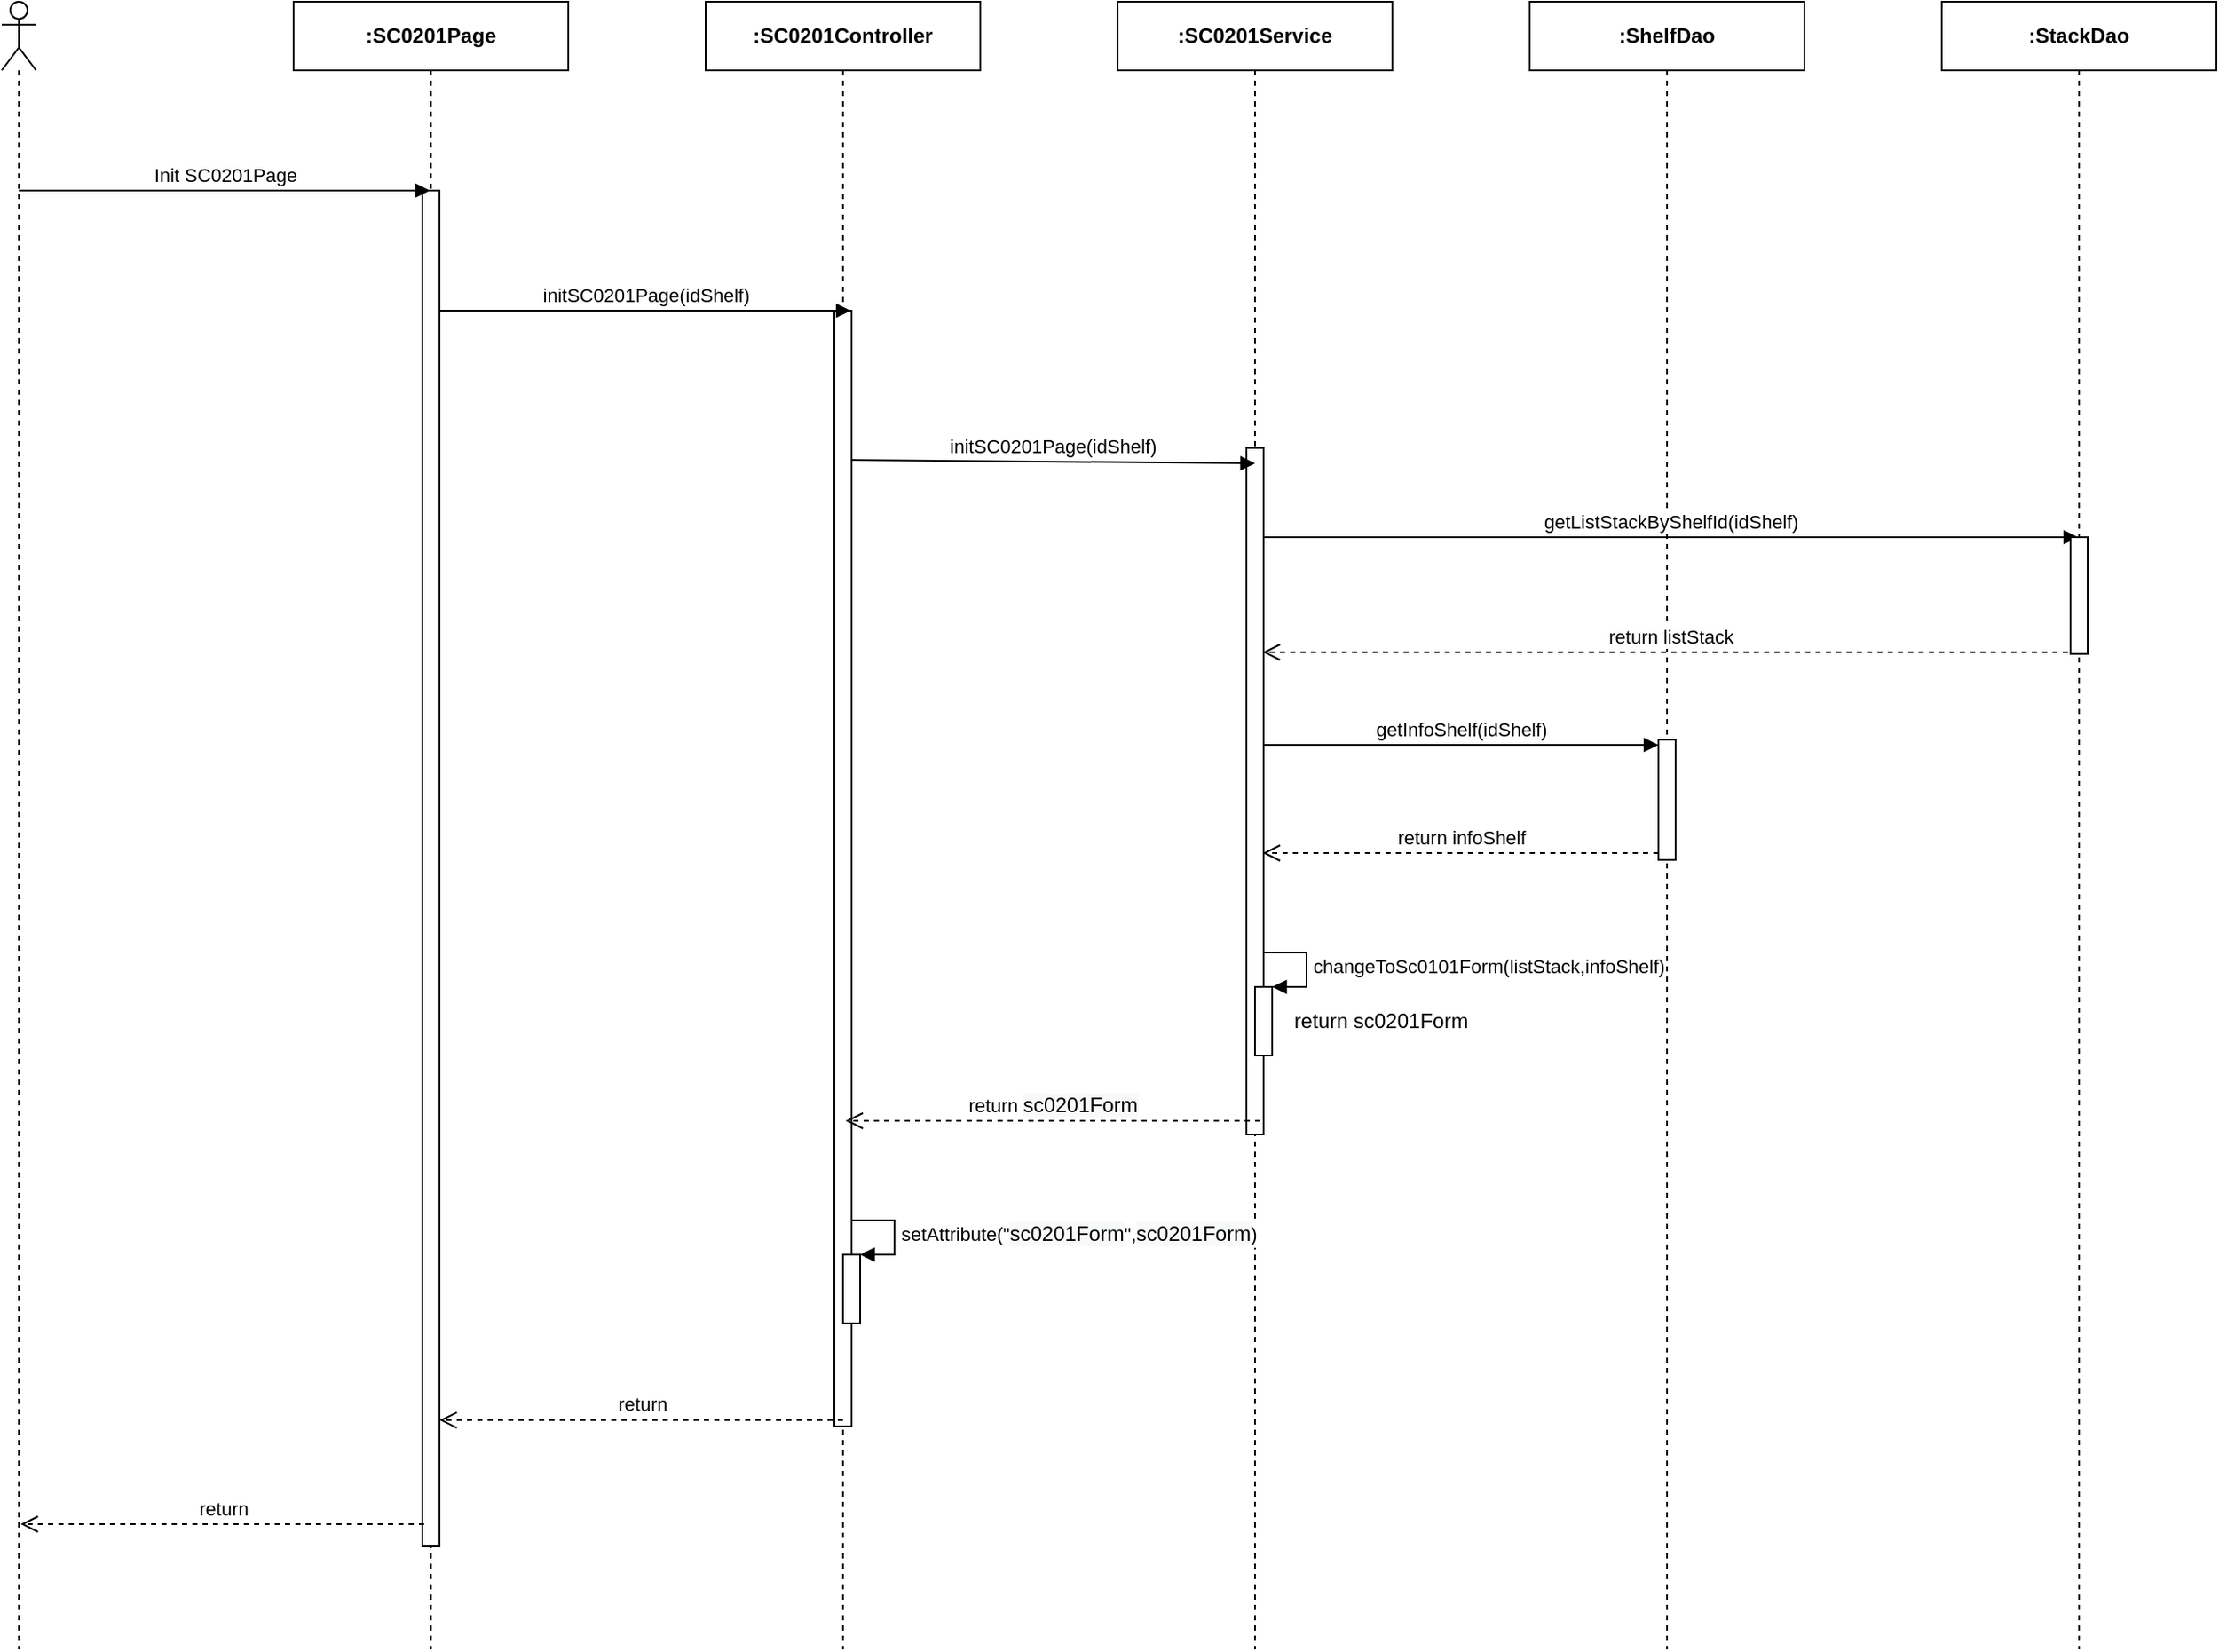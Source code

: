 <mxfile version="14.4.3" type="device" pages="7"><diagram id="S0hJCijo4NchQQl3U3BT" name="Ev01"><mxGraphModel dx="1024" dy="592" grid="1" gridSize="10" guides="1" tooltips="1" connect="1" arrows="1" fold="1" page="1" pageScale="1" pageWidth="850" pageHeight="1100" math="0" shadow="0"><root><mxCell id="0"/><mxCell id="1" parent="0"/><mxCell id="r6lc8G-YZ4HShtl-uTms-1" value="" style="shape=umlLifeline;participant=umlActor;perimeter=lifelinePerimeter;whiteSpace=wrap;html=1;container=1;collapsible=0;recursiveResize=0;verticalAlign=top;spacingTop=36;outlineConnect=0;" parent="1" vertex="1"><mxGeometry x="310" y="80" width="20" height="960" as="geometry"/></mxCell><mxCell id="r6lc8G-YZ4HShtl-uTms-2" value="&lt;b&gt;:SC0201Page&lt;/b&gt;" style="shape=umlLifeline;perimeter=lifelinePerimeter;whiteSpace=wrap;html=1;container=1;collapsible=0;recursiveResize=0;outlineConnect=0;" parent="1" vertex="1"><mxGeometry x="480" y="80" width="160" height="960" as="geometry"/></mxCell><mxCell id="r6lc8G-YZ4HShtl-uTms-3" value="" style="html=1;points=[];perimeter=orthogonalPerimeter;" parent="r6lc8G-YZ4HShtl-uTms-2" vertex="1"><mxGeometry x="75" y="110" width="10" height="790" as="geometry"/></mxCell><mxCell id="r6lc8G-YZ4HShtl-uTms-4" value="&lt;b&gt;:ShelfDao&lt;/b&gt;" style="shape=umlLifeline;perimeter=lifelinePerimeter;whiteSpace=wrap;html=1;container=1;collapsible=0;recursiveResize=0;outlineConnect=0;" parent="1" vertex="1"><mxGeometry x="1200" y="80" width="160" height="960" as="geometry"/></mxCell><mxCell id="r6lc8G-YZ4HShtl-uTms-5" value="" style="html=1;points=[];perimeter=orthogonalPerimeter;" parent="r6lc8G-YZ4HShtl-uTms-4" vertex="1"><mxGeometry x="75" y="430" width="10" height="70" as="geometry"/></mxCell><mxCell id="r6lc8G-YZ4HShtl-uTms-6" value="getInfoShelf(idShelf)" style="html=1;verticalAlign=bottom;endArrow=block;entryX=0;entryY=0;" parent="r6lc8G-YZ4HShtl-uTms-4" edge="1"><mxGeometry relative="1" as="geometry"><mxPoint x="-155.5" y="433" as="sourcePoint"/><mxPoint x="75" y="433" as="targetPoint"/></mxGeometry></mxCell><mxCell id="r6lc8G-YZ4HShtl-uTms-7" value="return infoShelf" style="html=1;verticalAlign=bottom;endArrow=open;dashed=1;endSize=8;exitX=0;exitY=0.95;" parent="r6lc8G-YZ4HShtl-uTms-4" edge="1"><mxGeometry relative="1" as="geometry"><mxPoint x="-155.5" y="496.0" as="targetPoint"/><mxPoint x="75" y="496" as="sourcePoint"/></mxGeometry></mxCell><mxCell id="r6lc8G-YZ4HShtl-uTms-8" value="&lt;b&gt;:&lt;/b&gt;&lt;b&gt;SC0201&lt;/b&gt;&lt;b&gt;Service&lt;/b&gt;" style="shape=umlLifeline;perimeter=lifelinePerimeter;whiteSpace=wrap;html=1;container=1;collapsible=0;recursiveResize=0;outlineConnect=0;" parent="1" vertex="1"><mxGeometry x="960" y="80" width="160" height="960" as="geometry"/></mxCell><mxCell id="r6lc8G-YZ4HShtl-uTms-9" value="" style="html=1;points=[];perimeter=orthogonalPerimeter;" parent="r6lc8G-YZ4HShtl-uTms-8" vertex="1"><mxGeometry x="75" y="260" width="10" height="400" as="geometry"/></mxCell><mxCell id="r6lc8G-YZ4HShtl-uTms-10" value="&lt;b&gt;:SC0201Controller&lt;/b&gt;" style="shape=umlLifeline;perimeter=lifelinePerimeter;whiteSpace=wrap;html=1;container=1;collapsible=0;recursiveResize=0;outlineConnect=0;" parent="1" vertex="1"><mxGeometry x="720" y="80" width="160" height="960" as="geometry"/></mxCell><mxCell id="r6lc8G-YZ4HShtl-uTms-11" value="" style="html=1;points=[];perimeter=orthogonalPerimeter;" parent="r6lc8G-YZ4HShtl-uTms-10" vertex="1"><mxGeometry x="75" y="180" width="10" height="650" as="geometry"/></mxCell><mxCell id="r6lc8G-YZ4HShtl-uTms-12" value="" style="html=1;points=[];perimeter=orthogonalPerimeter;" parent="r6lc8G-YZ4HShtl-uTms-10" vertex="1"><mxGeometry x="80" y="730.0" width="10" height="40" as="geometry"/></mxCell><mxCell id="r6lc8G-YZ4HShtl-uTms-13" value="setAttribute(&quot;&lt;span style=&quot;font-size: 12px ; text-align: center ; background-color: rgb(248 , 249 , 250)&quot;&gt;sc0201Form&lt;/span&gt;&quot;,&lt;span style=&quot;font-size: 12px ; text-align: center ; background-color: rgb(248 , 249 , 250)&quot;&gt;sc0201Form&lt;/span&gt;)" style="edgeStyle=orthogonalEdgeStyle;html=1;align=left;spacingLeft=2;endArrow=block;rounded=0;entryX=1;entryY=0;" parent="r6lc8G-YZ4HShtl-uTms-10" target="r6lc8G-YZ4HShtl-uTms-12" edge="1"><mxGeometry relative="1" as="geometry"><mxPoint x="85" y="710.0" as="sourcePoint"/><Array as="points"><mxPoint x="110" y="710.0"/></Array></mxGeometry></mxCell><mxCell id="r6lc8G-YZ4HShtl-uTms-14" value="Init SC0201Page" style="html=1;verticalAlign=bottom;endArrow=block;" parent="1" target="r6lc8G-YZ4HShtl-uTms-2" edge="1"><mxGeometry width="80" relative="1" as="geometry"><mxPoint x="320" y="190" as="sourcePoint"/><mxPoint x="400" y="190" as="targetPoint"/></mxGeometry></mxCell><mxCell id="r6lc8G-YZ4HShtl-uTms-15" value="initSC0201Page(idShelf)" style="html=1;verticalAlign=bottom;endArrow=block;" parent="1" edge="1"><mxGeometry width="80" relative="1" as="geometry"><mxPoint x="565" y="260.0" as="sourcePoint"/><mxPoint x="804.5" y="260.0" as="targetPoint"/></mxGeometry></mxCell><mxCell id="r6lc8G-YZ4HShtl-uTms-16" value="initSC0201Page(idShelf)" style="html=1;verticalAlign=bottom;endArrow=block;" parent="1" edge="1"><mxGeometry relative="1" as="geometry"><mxPoint x="805" y="347.0" as="sourcePoint"/><mxPoint x="1040" y="349" as="targetPoint"/></mxGeometry></mxCell><mxCell id="r6lc8G-YZ4HShtl-uTms-17" value="return&amp;nbsp;&lt;span style=&quot;font-size: 12px ; background-color: rgb(248 , 249 , 250)&quot;&gt;sc0201Form&lt;/span&gt;" style="html=1;verticalAlign=bottom;endArrow=open;dashed=1;endSize=8;" parent="1" edge="1"><mxGeometry relative="1" as="geometry"><mxPoint x="801.5" y="732.0" as="targetPoint"/><mxPoint x="1043" y="732" as="sourcePoint"/></mxGeometry></mxCell><mxCell id="r6lc8G-YZ4HShtl-uTms-18" value="return" style="html=1;verticalAlign=bottom;endArrow=open;dashed=1;endSize=8;" parent="1" edge="1"><mxGeometry relative="1" as="geometry"><mxPoint x="800" y="906.41" as="sourcePoint"/><mxPoint x="565" y="906.41" as="targetPoint"/></mxGeometry></mxCell><mxCell id="r6lc8G-YZ4HShtl-uTms-19" value="return" style="html=1;verticalAlign=bottom;endArrow=open;dashed=1;endSize=8;" parent="1" edge="1"><mxGeometry relative="1" as="geometry"><mxPoint x="556" y="967" as="sourcePoint"/><mxPoint x="321" y="967" as="targetPoint"/></mxGeometry></mxCell><mxCell id="r6lc8G-YZ4HShtl-uTms-20" value="getListStackByShelfId(idShelf)" style="html=1;verticalAlign=bottom;endArrow=block;" parent="1" target="r6lc8G-YZ4HShtl-uTms-25" edge="1"><mxGeometry relative="1" as="geometry"><mxPoint x="1044.5" y="392" as="sourcePoint"/></mxGeometry></mxCell><mxCell id="r6lc8G-YZ4HShtl-uTms-21" value="return listStack" style="html=1;verticalAlign=bottom;endArrow=open;dashed=1;endSize=8;" parent="1" source="r6lc8G-YZ4HShtl-uTms-25" edge="1"><mxGeometry relative="1" as="geometry"><mxPoint x="1044.5" y="459" as="targetPoint"/><mxPoint x="1275" y="459" as="sourcePoint"/></mxGeometry></mxCell><mxCell id="r6lc8G-YZ4HShtl-uTms-22" value="" style="html=1;points=[];perimeter=orthogonalPerimeter;" parent="1" vertex="1"><mxGeometry x="1040" y="654" width="10" height="40" as="geometry"/></mxCell><mxCell id="r6lc8G-YZ4HShtl-uTms-23" value="changeToSc0101Form(listStack,infoShelf)" style="edgeStyle=orthogonalEdgeStyle;html=1;align=left;spacingLeft=2;endArrow=block;rounded=0;entryX=1;entryY=0;" parent="1" target="r6lc8G-YZ4HShtl-uTms-22" edge="1"><mxGeometry relative="1" as="geometry"><mxPoint x="1045" y="634" as="sourcePoint"/><Array as="points"><mxPoint x="1070" y="634"/></Array></mxGeometry></mxCell><mxCell id="r6lc8G-YZ4HShtl-uTms-24" value="return sc0201Form" style="text;html=1;align=center;verticalAlign=middle;resizable=0;points=[];autosize=1;" parent="1" vertex="1"><mxGeometry x="1053" y="664" width="120" height="20" as="geometry"/></mxCell><mxCell id="r6lc8G-YZ4HShtl-uTms-25" value="&lt;b&gt;:StackDao&lt;/b&gt;" style="shape=umlLifeline;perimeter=lifelinePerimeter;whiteSpace=wrap;html=1;container=1;collapsible=0;recursiveResize=0;outlineConnect=0;" parent="1" vertex="1"><mxGeometry x="1440" y="80" width="160" height="960" as="geometry"/></mxCell><mxCell id="r6lc8G-YZ4HShtl-uTms-26" value="" style="html=1;points=[];perimeter=orthogonalPerimeter;" parent="r6lc8G-YZ4HShtl-uTms-25" vertex="1"><mxGeometry x="75" y="312" width="10" height="68" as="geometry"/></mxCell></root></mxGraphModel></diagram><diagram id="GrGduiZmBSxLVem6e1bD" name="Ev02"><mxGraphModel dx="1024" dy="592" grid="1" gridSize="10" guides="1" tooltips="1" connect="1" arrows="1" fold="1" page="1" pageScale="1" pageWidth="850" pageHeight="1100" math="0" shadow="0"><root><mxCell id="VUTg6AFdHM0Mgb0yO_oV-0"/><mxCell id="VUTg6AFdHM0Mgb0yO_oV-1" parent="VUTg6AFdHM0Mgb0yO_oV-0"/><mxCell id="QsXxRNYAKQrr0t10ir2D-0" value="" style="shape=umlLifeline;participant=umlActor;perimeter=lifelinePerimeter;whiteSpace=wrap;html=1;container=1;collapsible=0;recursiveResize=0;verticalAlign=top;spacingTop=36;outlineConnect=0;" parent="VUTg6AFdHM0Mgb0yO_oV-1" vertex="1"><mxGeometry x="310" y="80" width="20" height="320" as="geometry"/></mxCell><mxCell id="QsXxRNYAKQrr0t10ir2D-1" value="&lt;b&gt;:SC0201Page&lt;/b&gt;" style="shape=umlLifeline;perimeter=lifelinePerimeter;whiteSpace=wrap;html=1;container=1;collapsible=0;recursiveResize=0;outlineConnect=0;" parent="VUTg6AFdHM0Mgb0yO_oV-1" vertex="1"><mxGeometry x="480" y="80" width="160" height="320" as="geometry"/></mxCell><mxCell id="QsXxRNYAKQrr0t10ir2D-2" value="" style="html=1;points=[];perimeter=orthogonalPerimeter;" parent="QsXxRNYAKQrr0t10ir2D-1" vertex="1"><mxGeometry x="75" y="110" width="10" height="90" as="geometry"/></mxCell><mxCell id="QsXxRNYAKQrr0t10ir2D-3" value="&lt;b&gt;:SC0200Page&lt;/b&gt;" style="shape=umlLifeline;perimeter=lifelinePerimeter;whiteSpace=wrap;html=1;container=1;collapsible=0;recursiveResize=0;outlineConnect=0;" parent="VUTg6AFdHM0Mgb0yO_oV-1" vertex="1"><mxGeometry x="720" y="80" width="160" height="320" as="geometry"/></mxCell><mxCell id="QsXxRNYAKQrr0t10ir2D-4" value="Click Button Back" style="html=1;verticalAlign=bottom;endArrow=block;" parent="VUTg6AFdHM0Mgb0yO_oV-1" target="QsXxRNYAKQrr0t10ir2D-1" edge="1"><mxGeometry width="80" relative="1" as="geometry"><mxPoint x="320" y="190" as="sourcePoint"/><mxPoint x="400" y="190" as="targetPoint"/></mxGeometry></mxCell><mxCell id="QsXxRNYAKQrr0t10ir2D-5" value="changeScreen(&quot;SC0200&quot;)" style="html=1;verticalAlign=bottom;endArrow=block;" parent="VUTg6AFdHM0Mgb0yO_oV-1" edge="1"><mxGeometry width="80" relative="1" as="geometry"><mxPoint x="560" y="279" as="sourcePoint"/><mxPoint x="799.5" y="279" as="targetPoint"/></mxGeometry></mxCell></root></mxGraphModel></diagram><diagram id="QXMprDcJpg9q8B7XXuoP" name="Ev03"><mxGraphModel dx="1024" dy="592" grid="1" gridSize="10" guides="1" tooltips="1" connect="1" arrows="1" fold="1" page="1" pageScale="1" pageWidth="850" pageHeight="1100" math="0" shadow="0"><root><mxCell id="17qD60AAwg5kOJhy2yMF-0"/><mxCell id="17qD60AAwg5kOJhy2yMF-1" parent="17qD60AAwg5kOJhy2yMF-0"/><mxCell id="fbcqNFKV_pf9h3ocx9bB-0" value="" style="shape=umlLifeline;participant=umlActor;perimeter=lifelinePerimeter;whiteSpace=wrap;html=1;container=1;collapsible=0;recursiveResize=0;verticalAlign=top;spacingTop=36;outlineConnect=0;" parent="17qD60AAwg5kOJhy2yMF-1" vertex="1"><mxGeometry x="310" y="80" width="20" height="320" as="geometry"/></mxCell><mxCell id="fbcqNFKV_pf9h3ocx9bB-1" value="&lt;b&gt;:SC0201Page&lt;/b&gt;" style="shape=umlLifeline;perimeter=lifelinePerimeter;whiteSpace=wrap;html=1;container=1;collapsible=0;recursiveResize=0;outlineConnect=0;" parent="17qD60AAwg5kOJhy2yMF-1" vertex="1"><mxGeometry x="480" y="80" width="160" height="320" as="geometry"/></mxCell><mxCell id="fbcqNFKV_pf9h3ocx9bB-2" value="" style="html=1;points=[];perimeter=orthogonalPerimeter;" parent="fbcqNFKV_pf9h3ocx9bB-1" vertex="1"><mxGeometry x="75" y="110" width="10" height="160" as="geometry"/></mxCell><mxCell id="fbcqNFKV_pf9h3ocx9bB-3" value="&lt;b&gt;:SC0203Page&lt;/b&gt;" style="shape=umlLifeline;perimeter=lifelinePerimeter;whiteSpace=wrap;html=1;container=1;collapsible=0;recursiveResize=0;outlineConnect=0;" parent="17qD60AAwg5kOJhy2yMF-1" vertex="1"><mxGeometry x="720" y="80" width="160" height="320" as="geometry"/></mxCell><mxCell id="fbcqNFKV_pf9h3ocx9bB-4" value="Click Button Edit Shelf" style="html=1;verticalAlign=bottom;endArrow=block;" parent="17qD60AAwg5kOJhy2yMF-1" target="fbcqNFKV_pf9h3ocx9bB-1" edge="1"><mxGeometry width="80" relative="1" as="geometry"><mxPoint x="320" y="190" as="sourcePoint"/><mxPoint x="400" y="190" as="targetPoint"/></mxGeometry></mxCell><mxCell id="fbcqNFKV_pf9h3ocx9bB-5" value="" style="html=1;points=[];perimeter=orthogonalPerimeter;" parent="17qD60AAwg5kOJhy2yMF-1" vertex="1"><mxGeometry x="560" y="260" width="10" height="40" as="geometry"/></mxCell><mxCell id="fbcqNFKV_pf9h3ocx9bB-6" value="getShelfId()" style="edgeStyle=orthogonalEdgeStyle;html=1;align=left;spacingLeft=2;endArrow=block;rounded=0;entryX=1;entryY=0;" parent="17qD60AAwg5kOJhy2yMF-1" target="fbcqNFKV_pf9h3ocx9bB-5" edge="1"><mxGeometry relative="1" as="geometry"><mxPoint x="565" y="240" as="sourcePoint"/><Array as="points"><mxPoint x="590" y="240"/></Array></mxGeometry></mxCell><mxCell id="fbcqNFKV_pf9h3ocx9bB-7" value="return idShelf" style="text;html=1;align=center;verticalAlign=middle;resizable=0;points=[];autosize=1;" parent="17qD60AAwg5kOJhy2yMF-1" vertex="1"><mxGeometry x="570" y="260" width="90" height="20" as="geometry"/></mxCell><mxCell id="fbcqNFKV_pf9h3ocx9bB-8" value="changeScreen(&quot;SC0203&quot;,idShelf)" style="html=1;verticalAlign=bottom;endArrow=block;" parent="17qD60AAwg5kOJhy2yMF-1" target="fbcqNFKV_pf9h3ocx9bB-3" edge="1"><mxGeometry width="80" relative="1" as="geometry"><mxPoint x="560" y="340" as="sourcePoint"/><mxPoint x="640" y="340" as="targetPoint"/></mxGeometry></mxCell></root></mxGraphModel></diagram><diagram id="pROYhSipGE22_m3csNIg" name="Ev04"><mxGraphModel dx="1024" dy="592" grid="1" gridSize="10" guides="1" tooltips="1" connect="1" arrows="1" fold="1" page="1" pageScale="1" pageWidth="850" pageHeight="1100" math="0" shadow="0"><root><mxCell id="Yl5n9FaDi4vU1vdVufCG-0"/><mxCell id="Yl5n9FaDi4vU1vdVufCG-1" parent="Yl5n9FaDi4vU1vdVufCG-0"/><mxCell id="aGS2MKiZx_TTTCv_aDEU-0" value="" style="shape=umlLifeline;participant=umlActor;perimeter=lifelinePerimeter;whiteSpace=wrap;html=1;container=1;collapsible=0;recursiveResize=0;verticalAlign=top;spacingTop=36;outlineConnect=0;" parent="Yl5n9FaDi4vU1vdVufCG-1" vertex="1"><mxGeometry x="310" y="80" width="20" height="920" as="geometry"/></mxCell><mxCell id="aGS2MKiZx_TTTCv_aDEU-1" value="&lt;b&gt;:SC0201Page&lt;/b&gt;" style="shape=umlLifeline;perimeter=lifelinePerimeter;whiteSpace=wrap;html=1;container=1;collapsible=0;recursiveResize=0;outlineConnect=0;" parent="Yl5n9FaDi4vU1vdVufCG-1" vertex="1"><mxGeometry x="480" y="80" width="160" height="920" as="geometry"/></mxCell><mxCell id="aGS2MKiZx_TTTCv_aDEU-2" value="" style="html=1;points=[];perimeter=orthogonalPerimeter;" parent="aGS2MKiZx_TTTCv_aDEU-1" vertex="1"><mxGeometry x="75" y="110" width="10" height="360" as="geometry"/></mxCell><mxCell id="aGS2MKiZx_TTTCv_aDEU-3" value="&lt;b&gt;:ShelfDao&lt;/b&gt;" style="shape=umlLifeline;perimeter=lifelinePerimeter;whiteSpace=wrap;html=1;container=1;collapsible=0;recursiveResize=0;outlineConnect=0;" parent="Yl5n9FaDi4vU1vdVufCG-1" vertex="1"><mxGeometry x="1200" y="80" width="160" height="920" as="geometry"/></mxCell><mxCell id="aGS2MKiZx_TTTCv_aDEU-4" value="&lt;b&gt;:&lt;/b&gt;&lt;b&gt;SC0201&lt;/b&gt;&lt;b&gt;Service&lt;/b&gt;" style="shape=umlLifeline;perimeter=lifelinePerimeter;whiteSpace=wrap;html=1;container=1;collapsible=0;recursiveResize=0;outlineConnect=0;" parent="Yl5n9FaDi4vU1vdVufCG-1" vertex="1"><mxGeometry x="960" y="80" width="160" height="920" as="geometry"/></mxCell><mxCell id="aGS2MKiZx_TTTCv_aDEU-5" value="" style="html=1;points=[];perimeter=orthogonalPerimeter;" parent="aGS2MKiZx_TTTCv_aDEU-4" vertex="1"><mxGeometry x="75" y="220" width="10" height="530" as="geometry"/></mxCell><mxCell id="aGS2MKiZx_TTTCv_aDEU-6" value="&lt;b&gt;:SC0201Controller&lt;/b&gt;" style="shape=umlLifeline;perimeter=lifelinePerimeter;whiteSpace=wrap;html=1;container=1;collapsible=0;recursiveResize=0;outlineConnect=0;" parent="Yl5n9FaDi4vU1vdVufCG-1" vertex="1"><mxGeometry x="720" y="80" width="160" height="920" as="geometry"/></mxCell><mxCell id="aGS2MKiZx_TTTCv_aDEU-7" value="" style="html=1;points=[];perimeter=orthogonalPerimeter;" parent="aGS2MKiZx_TTTCv_aDEU-6" vertex="1"><mxGeometry x="75" y="170" width="10" height="690" as="geometry"/></mxCell><mxCell id="aGS2MKiZx_TTTCv_aDEU-8" value="Click Delete Shelf Button" style="html=1;verticalAlign=bottom;endArrow=block;" parent="Yl5n9FaDi4vU1vdVufCG-1" target="aGS2MKiZx_TTTCv_aDEU-1" edge="1"><mxGeometry width="80" relative="1" as="geometry"><mxPoint x="320" y="190" as="sourcePoint"/><mxPoint x="400" y="190" as="targetPoint"/></mxGeometry></mxCell><mxCell id="aGS2MKiZx_TTTCv_aDEU-9" value="onDeleteShelf(idShelf)" style="html=1;verticalAlign=bottom;endArrow=block;" parent="Yl5n9FaDi4vU1vdVufCG-1" edge="1"><mxGeometry width="80" relative="1" as="geometry"><mxPoint x="560" y="253" as="sourcePoint"/><mxPoint x="799.5" y="253" as="targetPoint"/></mxGeometry></mxCell><mxCell id="aGS2MKiZx_TTTCv_aDEU-10" value="checkBusinessDeleteShelf(idShelf)" style="html=1;verticalAlign=bottom;endArrow=block;" parent="Yl5n9FaDi4vU1vdVufCG-1" edge="1"><mxGeometry relative="1" as="geometry"><mxPoint x="805" y="300.0" as="sourcePoint"/><mxPoint x="1040" y="302" as="targetPoint"/></mxGeometry></mxCell><mxCell id="aGS2MKiZx_TTTCv_aDEU-11" value="return listError" style="html=1;verticalAlign=bottom;endArrow=open;dashed=1;endSize=8;" parent="Yl5n9FaDi4vU1vdVufCG-1" edge="1"><mxGeometry relative="1" as="geometry"><mxPoint x="798.5" y="385.0" as="targetPoint"/><mxPoint x="1039.5" y="385" as="sourcePoint"/></mxGeometry></mxCell><mxCell id="aGS2MKiZx_TTTCv_aDEU-12" value="alt" style="shape=umlFrame;whiteSpace=wrap;html=1;" parent="Yl5n9FaDi4vU1vdVufCG-1" vertex="1"><mxGeometry x="390" y="420" width="770" height="140" as="geometry"/></mxCell><mxCell id="aGS2MKiZx_TTTCv_aDEU-13" value="&lt;span style=&quot;font-size: 11px ; background-color: rgb(255 , 255 , 255)&quot;&gt;&lt;b&gt;listError&amp;nbsp;&lt;/b&gt;&lt;/span&gt;&lt;b&gt;not null&lt;/b&gt;" style="text;html=1;align=center;verticalAlign=middle;resizable=0;points=[];autosize=1;" parent="Yl5n9FaDi4vU1vdVufCG-1" vertex="1"><mxGeometry x="443" y="478" width="100" height="20" as="geometry"/></mxCell><mxCell id="aGS2MKiZx_TTTCv_aDEU-14" value="" style="html=1;points=[];perimeter=orthogonalPerimeter;" parent="Yl5n9FaDi4vU1vdVufCG-1" vertex="1"><mxGeometry x="800" y="467.41" width="10" height="40" as="geometry"/></mxCell><mxCell id="aGS2MKiZx_TTTCv_aDEU-15" value="setAttribute(error,msg)" style="edgeStyle=orthogonalEdgeStyle;html=1;align=left;spacingLeft=2;endArrow=block;rounded=0;entryX=1;entryY=0;" parent="Yl5n9FaDi4vU1vdVufCG-1" target="aGS2MKiZx_TTTCv_aDEU-14" edge="1"><mxGeometry relative="1" as="geometry"><mxPoint x="805" y="447.41" as="sourcePoint"/><Array as="points"><mxPoint x="830" y="447.41"/></Array></mxGeometry></mxCell><mxCell id="aGS2MKiZx_TTTCv_aDEU-16" value="return" style="html=1;verticalAlign=bottom;endArrow=open;dashed=1;endSize=8;" parent="Yl5n9FaDi4vU1vdVufCG-1" edge="1"><mxGeometry relative="1" as="geometry"><mxPoint x="795" y="527.41" as="sourcePoint"/><mxPoint x="560" y="527.41" as="targetPoint"/></mxGeometry></mxCell><mxCell id="aGS2MKiZx_TTTCv_aDEU-17" value="doDeleteShelf(idShelf)" style="html=1;verticalAlign=bottom;endArrow=block;" parent="Yl5n9FaDi4vU1vdVufCG-1" edge="1"><mxGeometry relative="1" as="geometry"><mxPoint x="798.5" y="610" as="sourcePoint"/><mxPoint x="1039.5" y="610" as="targetPoint"/></mxGeometry></mxCell><mxCell id="aGS2MKiZx_TTTCv_aDEU-18" value="return" style="html=1;verticalAlign=bottom;endArrow=open;dashed=1;endSize=8;" parent="Yl5n9FaDi4vU1vdVufCG-1" edge="1"><mxGeometry relative="1" as="geometry"><mxPoint x="805" y="822.22" as="targetPoint"/><mxPoint x="1039.5" y="822.22" as="sourcePoint"/></mxGeometry></mxCell><mxCell id="aGS2MKiZx_TTTCv_aDEU-19" value="" style="html=1;points=[];perimeter=orthogonalPerimeter;" parent="Yl5n9FaDi4vU1vdVufCG-1" vertex="1"><mxGeometry x="1040" y="330" width="10" height="40" as="geometry"/></mxCell><mxCell id="aGS2MKiZx_TTTCv_aDEU-20" value="&lt;span style=&quot;text-align: center&quot;&gt;checkBusinessDelete&lt;/span&gt;&lt;span style=&quot;text-align: center&quot;&gt;Shelf&lt;/span&gt;&lt;span style=&quot;text-align: center&quot;&gt;(id&lt;/span&gt;&lt;span style=&quot;text-align: center&quot;&gt;Shelf&lt;/span&gt;&lt;span style=&quot;text-align: center&quot;&gt;)&lt;/span&gt;" style="edgeStyle=orthogonalEdgeStyle;html=1;align=left;spacingLeft=2;endArrow=block;rounded=0;entryX=1;entryY=0;" parent="Yl5n9FaDi4vU1vdVufCG-1" target="aGS2MKiZx_TTTCv_aDEU-19" edge="1"><mxGeometry relative="1" as="geometry"><mxPoint x="1045" y="310.0" as="sourcePoint"/><Array as="points"><mxPoint x="1070" y="310"/></Array></mxGeometry></mxCell><mxCell id="aGS2MKiZx_TTTCv_aDEU-21" value="return listError" style="text;html=1;align=center;verticalAlign=middle;resizable=0;points=[];autosize=1;" parent="Yl5n9FaDi4vU1vdVufCG-1" vertex="1"><mxGeometry x="1048" y="330" width="90" height="20" as="geometry"/></mxCell><mxCell id="aGS2MKiZx_TTTCv_aDEU-22" value="" style="html=1;points=[];perimeter=orthogonalPerimeter;" parent="Yl5n9FaDi4vU1vdVufCG-1" vertex="1"><mxGeometry x="1275" y="674" width="10" height="80" as="geometry"/></mxCell><mxCell id="aGS2MKiZx_TTTCv_aDEU-23" value="doDeleteShelf(idShelf)" style="html=1;verticalAlign=bottom;endArrow=block;entryX=0;entryY=0;" parent="Yl5n9FaDi4vU1vdVufCG-1" target="aGS2MKiZx_TTTCv_aDEU-22" edge="1"><mxGeometry relative="1" as="geometry"><mxPoint x="1039.324" y="674" as="sourcePoint"/></mxGeometry></mxCell><mxCell id="aGS2MKiZx_TTTCv_aDEU-24" value="return" style="html=1;verticalAlign=bottom;endArrow=open;dashed=1;endSize=8;exitX=0;exitY=0.95;" parent="Yl5n9FaDi4vU1vdVufCG-1" source="aGS2MKiZx_TTTCv_aDEU-22" edge="1"><mxGeometry relative="1" as="geometry"><mxPoint x="1039.324" y="750.0" as="targetPoint"/></mxGeometry></mxCell><mxCell id="aGS2MKiZx_TTTCv_aDEU-25" value="dispatch" style="html=1;verticalAlign=bottom;endArrow=block;" parent="Yl5n9FaDi4vU1vdVufCG-1" target="aGS2MKiZx_TTTCv_aDEU-26" edge="1"><mxGeometry width="80" relative="1" as="geometry"><mxPoint x="799.071" y="919.0" as="sourcePoint"/><mxPoint x="1470" y="919" as="targetPoint"/></mxGeometry></mxCell><mxCell id="aGS2MKiZx_TTTCv_aDEU-26" value="&lt;b&gt;:SC0200Page&lt;/b&gt;" style="shape=umlLifeline;perimeter=lifelinePerimeter;whiteSpace=wrap;html=1;container=1;collapsible=0;recursiveResize=0;outlineConnect=0;" parent="Yl5n9FaDi4vU1vdVufCG-1" vertex="1"><mxGeometry x="1440" y="754" width="160" height="246" as="geometry"/></mxCell></root></mxGraphModel></diagram><diagram id="B3EVAJHWa2pxZyh05kl7" name="Ev05"><mxGraphModel dx="1205" dy="696" grid="1" gridSize="10" guides="1" tooltips="1" connect="1" arrows="1" fold="1" page="1" pageScale="1" pageWidth="850" pageHeight="1100" math="0" shadow="0"><root><mxCell id="YdKz6f6adEWccB1QSM8a-0"/><mxCell id="YdKz6f6adEWccB1QSM8a-1" parent="YdKz6f6adEWccB1QSM8a-0"/><mxCell id="Jud-2xEgeYgAm096dIdP-0" value="" style="shape=umlLifeline;participant=umlActor;perimeter=lifelinePerimeter;whiteSpace=wrap;html=1;container=1;collapsible=0;recursiveResize=0;verticalAlign=top;spacingTop=36;outlineConnect=0;" parent="YdKz6f6adEWccB1QSM8a-1" vertex="1"><mxGeometry x="310" y="80" width="20" height="1040" as="geometry"/></mxCell><mxCell id="Jud-2xEgeYgAm096dIdP-1" value="&lt;b&gt;:SC0201Page&lt;/b&gt;" style="shape=umlLifeline;perimeter=lifelinePerimeter;whiteSpace=wrap;html=1;container=1;collapsible=0;recursiveResize=0;outlineConnect=0;" parent="YdKz6f6adEWccB1QSM8a-1" vertex="1"><mxGeometry x="480" y="80" width="160" height="1040" as="geometry"/></mxCell><mxCell id="Jud-2xEgeYgAm096dIdP-2" value="" style="html=1;points=[];perimeter=orthogonalPerimeter;" parent="Jud-2xEgeYgAm096dIdP-1" vertex="1"><mxGeometry x="75" y="110" width="10" height="850" as="geometry"/></mxCell><mxCell id="Jud-2xEgeYgAm096dIdP-3" value="&lt;b&gt;:StackDao&lt;/b&gt;" style="shape=umlLifeline;perimeter=lifelinePerimeter;whiteSpace=wrap;html=1;container=1;collapsible=0;recursiveResize=0;outlineConnect=0;" parent="YdKz6f6adEWccB1QSM8a-1" vertex="1"><mxGeometry x="1200.68" y="80" width="160" height="1040" as="geometry"/></mxCell><mxCell id="Jud-2xEgeYgAm096dIdP-4" value="&lt;b&gt;:&lt;/b&gt;&lt;b&gt;SC0201&lt;/b&gt;&lt;b&gt;Service&lt;/b&gt;" style="shape=umlLifeline;perimeter=lifelinePerimeter;whiteSpace=wrap;html=1;container=1;collapsible=0;recursiveResize=0;outlineConnect=0;" parent="YdKz6f6adEWccB1QSM8a-1" vertex="1"><mxGeometry x="958.5" y="80" width="161.5" height="1040" as="geometry"/></mxCell><mxCell id="Jud-2xEgeYgAm096dIdP-5" value="" style="html=1;points=[];perimeter=orthogonalPerimeter;" parent="Jud-2xEgeYgAm096dIdP-4" vertex="1"><mxGeometry x="75" y="270" width="10" height="580" as="geometry"/></mxCell><mxCell id="Jud-2xEgeYgAm096dIdP-6" value="&lt;b&gt;:SC0201Controller&lt;/b&gt;" style="shape=umlLifeline;perimeter=lifelinePerimeter;whiteSpace=wrap;html=1;container=1;collapsible=0;recursiveResize=0;outlineConnect=0;" parent="YdKz6f6adEWccB1QSM8a-1" vertex="1"><mxGeometry x="720" y="80" width="160" height="1040" as="geometry"/></mxCell><mxCell id="Jud-2xEgeYgAm096dIdP-7" value="" style="html=1;points=[];perimeter=orthogonalPerimeter;" parent="Jud-2xEgeYgAm096dIdP-6" vertex="1"><mxGeometry x="75" y="195" width="10" height="705" as="geometry"/></mxCell><mxCell id="Jud-2xEgeYgAm096dIdP-8" value="Click Button Add Stack" style="html=1;verticalAlign=bottom;endArrow=block;" parent="YdKz6f6adEWccB1QSM8a-1" target="Jud-2xEgeYgAm096dIdP-1" edge="1"><mxGeometry width="80" relative="1" as="geometry"><mxPoint x="320" y="190" as="sourcePoint"/><mxPoint x="400" y="190" as="targetPoint"/></mxGeometry></mxCell><mxCell id="Jud-2xEgeYgAm096dIdP-9" value="onAddStack(idShelf,idStack)" style="html=1;verticalAlign=bottom;endArrow=block;" parent="YdKz6f6adEWccB1QSM8a-1" edge="1"><mxGeometry width="80" relative="1" as="geometry"><mxPoint x="560" y="278" as="sourcePoint"/><mxPoint x="799.5" y="278" as="targetPoint"/></mxGeometry></mxCell><mxCell id="Jud-2xEgeYgAm096dIdP-10" value="checkBusinessAddStack(idShelf,idStack)" style="html=1;verticalAlign=bottom;endArrow=block;" parent="YdKz6f6adEWccB1QSM8a-1" edge="1"><mxGeometry relative="1" as="geometry"><mxPoint x="805" y="355.0" as="sourcePoint"/><mxPoint x="1040" y="357" as="targetPoint"/></mxGeometry></mxCell><mxCell id="Jud-2xEgeYgAm096dIdP-11" value="return listError" style="html=1;verticalAlign=bottom;endArrow=open;dashed=1;endSize=8;" parent="YdKz6f6adEWccB1QSM8a-1" edge="1"><mxGeometry relative="1" as="geometry"><mxPoint x="798.5" y="440.0" as="targetPoint"/><mxPoint x="1040" y="440" as="sourcePoint"/></mxGeometry></mxCell><mxCell id="Jud-2xEgeYgAm096dIdP-12" value="alt" style="shape=umlFrame;whiteSpace=wrap;html=1;" parent="YdKz6f6adEWccB1QSM8a-1" vertex="1"><mxGeometry x="390" y="495" width="770" height="160" as="geometry"/></mxCell><mxCell id="Jud-2xEgeYgAm096dIdP-13" value="&lt;span style=&quot;font-size: 11px ; background-color: rgb(255 , 255 , 255)&quot;&gt;&lt;b&gt;listError&amp;nbsp;&lt;/b&gt;&lt;/span&gt;&lt;b&gt;not null&lt;/b&gt;" style="text;html=1;align=center;verticalAlign=middle;resizable=0;points=[];autosize=1;" parent="YdKz6f6adEWccB1QSM8a-1" vertex="1"><mxGeometry x="443" y="565" width="100" height="20" as="geometry"/></mxCell><mxCell id="Jud-2xEgeYgAm096dIdP-14" value="" style="html=1;points=[];perimeter=orthogonalPerimeter;" parent="YdKz6f6adEWccB1QSM8a-1" vertex="1"><mxGeometry x="800" y="554.41" width="10" height="40" as="geometry"/></mxCell><mxCell id="Jud-2xEgeYgAm096dIdP-15" value="setAttribute(error,msg)" style="edgeStyle=orthogonalEdgeStyle;html=1;align=left;spacingLeft=2;endArrow=block;rounded=0;entryX=1;entryY=0;" parent="YdKz6f6adEWccB1QSM8a-1" target="Jud-2xEgeYgAm096dIdP-14" edge="1"><mxGeometry relative="1" as="geometry"><mxPoint x="805" y="534.41" as="sourcePoint"/><Array as="points"><mxPoint x="830" y="534.41"/></Array></mxGeometry></mxCell><mxCell id="Jud-2xEgeYgAm096dIdP-16" value="return" style="html=1;verticalAlign=bottom;endArrow=open;dashed=1;endSize=8;" parent="YdKz6f6adEWccB1QSM8a-1" edge="1"><mxGeometry relative="1" as="geometry"><mxPoint x="795" y="614.41" as="sourcePoint"/><mxPoint x="560" y="614.41" as="targetPoint"/></mxGeometry></mxCell><mxCell id="Jud-2xEgeYgAm096dIdP-17" value="doAddStack(dShelf,idStack)" style="html=1;verticalAlign=bottom;endArrow=block;" parent="YdKz6f6adEWccB1QSM8a-1" edge="1"><mxGeometry relative="1" as="geometry"><mxPoint x="798.5" y="715" as="sourcePoint"/><mxPoint x="1040" y="715" as="targetPoint"/></mxGeometry></mxCell><mxCell id="Jud-2xEgeYgAm096dIdP-18" value="return" style="html=1;verticalAlign=bottom;endArrow=open;dashed=1;endSize=8;" parent="YdKz6f6adEWccB1QSM8a-1" edge="1"><mxGeometry relative="1" as="geometry"><mxPoint x="805" y="915.22" as="targetPoint"/><mxPoint x="1040" y="915" as="sourcePoint"/></mxGeometry></mxCell><mxCell id="Jud-2xEgeYgAm096dIdP-19" value="" style="html=1;points=[];perimeter=orthogonalPerimeter;" parent="YdKz6f6adEWccB1QSM8a-1" vertex="1"><mxGeometry x="1040" y="390" width="10" height="40" as="geometry"/></mxCell><mxCell id="Jud-2xEgeYgAm096dIdP-20" value="&lt;span style=&quot;text-align: center&quot;&gt;checkBusinessAddStack(&lt;/span&gt;&lt;span style=&quot;text-align: center&quot;&gt;dShelf,idStack&lt;/span&gt;&lt;span style=&quot;text-align: center&quot;&gt;)&lt;/span&gt;" style="edgeStyle=orthogonalEdgeStyle;html=1;align=left;spacingLeft=2;endArrow=block;rounded=0;entryX=1;entryY=0;" parent="YdKz6f6adEWccB1QSM8a-1" target="Jud-2xEgeYgAm096dIdP-19" edge="1"><mxGeometry relative="1" as="geometry"><mxPoint x="1045" y="370.0" as="sourcePoint"/><Array as="points"><mxPoint x="1070" y="370"/></Array></mxGeometry></mxCell><mxCell id="Jud-2xEgeYgAm096dIdP-21" value="return listError" style="text;html=1;align=center;verticalAlign=middle;resizable=0;points=[];autosize=1;" parent="YdKz6f6adEWccB1QSM8a-1" vertex="1"><mxGeometry x="1050" y="390" width="90" height="20" as="geometry"/></mxCell><mxCell id="Jud-2xEgeYgAm096dIdP-22" value="" style="html=1;points=[];perimeter=orthogonalPerimeter;" parent="YdKz6f6adEWccB1QSM8a-1" vertex="1"><mxGeometry x="1275.68" y="781" width="10" height="80" as="geometry"/></mxCell><mxCell id="Jud-2xEgeYgAm096dIdP-23" value="doAddStack(dShelf,idStack)" style="html=1;verticalAlign=bottom;endArrow=block;entryX=0;entryY=0;" parent="YdKz6f6adEWccB1QSM8a-1" target="Jud-2xEgeYgAm096dIdP-22" edge="1"><mxGeometry relative="1" as="geometry"><mxPoint x="1040.004" y="781" as="sourcePoint"/></mxGeometry></mxCell><mxCell id="Jud-2xEgeYgAm096dIdP-24" value="return" style="html=1;verticalAlign=bottom;endArrow=open;dashed=1;endSize=8;exitX=0;exitY=0.95;" parent="YdKz6f6adEWccB1QSM8a-1" source="Jud-2xEgeYgAm096dIdP-22" edge="1"><mxGeometry relative="1" as="geometry"><mxPoint x="1040.004" y="857" as="targetPoint"/></mxGeometry></mxCell><mxCell id="Jud-2xEgeYgAm096dIdP-25" value="return" style="html=1;verticalAlign=bottom;endArrow=open;dashed=1;endSize=8;" parent="YdKz6f6adEWccB1QSM8a-1" edge="1"><mxGeometry relative="1" as="geometry"><mxPoint x="800" y="963" as="sourcePoint"/><mxPoint x="565" y="963" as="targetPoint"/></mxGeometry></mxCell><mxCell id="Jud-2xEgeYgAm096dIdP-26" value="return" style="html=1;verticalAlign=bottom;endArrow=open;dashed=1;endSize=8;" parent="YdKz6f6adEWccB1QSM8a-1" edge="1"><mxGeometry relative="1" as="geometry"><mxPoint x="560" y="1003" as="sourcePoint"/><mxPoint x="325" y="1003" as="targetPoint"/></mxGeometry></mxCell></root></mxGraphModel></diagram><diagram id="HxrlnDTKapMzhedROViv" name="Ev06"><mxGraphModel dx="1024" dy="592" grid="1" gridSize="10" guides="1" tooltips="1" connect="1" arrows="1" fold="1" page="1" pageScale="1" pageWidth="850" pageHeight="1100" math="0" shadow="0"><root><mxCell id="4TSpEUjT5364KqMKJSAv-0"/><mxCell id="4TSpEUjT5364KqMKJSAv-1" parent="4TSpEUjT5364KqMKJSAv-0"/><mxCell id="PhI1gpkJaeWJrhSXyj1a-0" value="" style="shape=umlLifeline;participant=umlActor;perimeter=lifelinePerimeter;whiteSpace=wrap;html=1;container=1;collapsible=0;recursiveResize=0;verticalAlign=top;spacingTop=36;outlineConnect=0;" parent="4TSpEUjT5364KqMKJSAv-1" vertex="1"><mxGeometry x="310" y="80" width="20" height="320" as="geometry"/></mxCell><mxCell id="PhI1gpkJaeWJrhSXyj1a-1" value="&lt;b&gt;:SC0201Page&lt;/b&gt;" style="shape=umlLifeline;perimeter=lifelinePerimeter;whiteSpace=wrap;html=1;container=1;collapsible=0;recursiveResize=0;outlineConnect=0;" parent="4TSpEUjT5364KqMKJSAv-1" vertex="1"><mxGeometry x="480" y="80" width="160" height="320" as="geometry"/></mxCell><mxCell id="PhI1gpkJaeWJrhSXyj1a-2" value="" style="html=1;points=[];perimeter=orthogonalPerimeter;" parent="PhI1gpkJaeWJrhSXyj1a-1" vertex="1"><mxGeometry x="75" y="110" width="10" height="160" as="geometry"/></mxCell><mxCell id="PhI1gpkJaeWJrhSXyj1a-3" value="&lt;b&gt;:SC0301Page&lt;/b&gt;" style="shape=umlLifeline;perimeter=lifelinePerimeter;whiteSpace=wrap;html=1;container=1;collapsible=0;recursiveResize=0;outlineConnect=0;" parent="4TSpEUjT5364KqMKJSAv-1" vertex="1"><mxGeometry x="720" y="80" width="160" height="320" as="geometry"/></mxCell><mxCell id="PhI1gpkJaeWJrhSXyj1a-4" value="Click Stack Item" style="html=1;verticalAlign=bottom;endArrow=block;" parent="4TSpEUjT5364KqMKJSAv-1" target="PhI1gpkJaeWJrhSXyj1a-1" edge="1"><mxGeometry width="80" relative="1" as="geometry"><mxPoint x="320" y="190" as="sourcePoint"/><mxPoint x="400" y="190" as="targetPoint"/></mxGeometry></mxCell><mxCell id="PhI1gpkJaeWJrhSXyj1a-5" value="" style="html=1;points=[];perimeter=orthogonalPerimeter;" parent="4TSpEUjT5364KqMKJSAv-1" vertex="1"><mxGeometry x="560" y="260" width="10" height="40" as="geometry"/></mxCell><mxCell id="PhI1gpkJaeWJrhSXyj1a-6" value="getStackId()" style="edgeStyle=orthogonalEdgeStyle;html=1;align=left;spacingLeft=2;endArrow=block;rounded=0;entryX=1;entryY=0;" parent="4TSpEUjT5364KqMKJSAv-1" target="PhI1gpkJaeWJrhSXyj1a-5" edge="1"><mxGeometry relative="1" as="geometry"><mxPoint x="565" y="240" as="sourcePoint"/><Array as="points"><mxPoint x="590" y="240"/></Array></mxGeometry></mxCell><mxCell id="PhI1gpkJaeWJrhSXyj1a-7" value="return idStack" style="text;html=1;align=center;verticalAlign=middle;resizable=0;points=[];autosize=1;" parent="4TSpEUjT5364KqMKJSAv-1" vertex="1"><mxGeometry x="570" y="260" width="90" height="20" as="geometry"/></mxCell><mxCell id="PhI1gpkJaeWJrhSXyj1a-8" value="changeScreen(&quot;SC0301&quot;,&lt;span style=&quot;font-size: 12px ; background-color: rgb(248 , 249 , 250)&quot;&gt;idStack&lt;/span&gt;)" style="html=1;verticalAlign=bottom;endArrow=block;" parent="4TSpEUjT5364KqMKJSAv-1" target="PhI1gpkJaeWJrhSXyj1a-3" edge="1"><mxGeometry width="80" relative="1" as="geometry"><mxPoint x="560" y="340" as="sourcePoint"/><mxPoint x="640" y="340" as="targetPoint"/></mxGeometry></mxCell></root></mxGraphModel></diagram><diagram id="Z_JpGZI867RKlF-UG0R1" name="Ev07"><mxGraphModel dx="1463" dy="846" grid="1" gridSize="10" guides="1" tooltips="1" connect="1" arrows="1" fold="1" page="1" pageScale="1" pageWidth="850" pageHeight="1100" math="0" shadow="0"><root><mxCell id="iWVI-bWqzpgVWmtpoR9F-0"/><mxCell id="iWVI-bWqzpgVWmtpoR9F-1" parent="iWVI-bWqzpgVWmtpoR9F-0"/><mxCell id="uML-E2Ge1dyCr0H9d1-y-0" value="" style="shape=umlLifeline;participant=umlActor;perimeter=lifelinePerimeter;whiteSpace=wrap;html=1;container=1;collapsible=0;recursiveResize=0;verticalAlign=top;spacingTop=36;outlineConnect=0;" vertex="1" parent="iWVI-bWqzpgVWmtpoR9F-1"><mxGeometry x="310" y="80" width="20" height="1040" as="geometry"/></mxCell><mxCell id="uML-E2Ge1dyCr0H9d1-y-1" value="&lt;b&gt;:SC0201Page&lt;/b&gt;" style="shape=umlLifeline;perimeter=lifelinePerimeter;whiteSpace=wrap;html=1;container=1;collapsible=0;recursiveResize=0;outlineConnect=0;" vertex="1" parent="iWVI-bWqzpgVWmtpoR9F-1"><mxGeometry x="480" y="80" width="160" height="1040" as="geometry"/></mxCell><mxCell id="uML-E2Ge1dyCr0H9d1-y-2" value="" style="html=1;points=[];perimeter=orthogonalPerimeter;" vertex="1" parent="uML-E2Ge1dyCr0H9d1-y-1"><mxGeometry x="75" y="110" width="10" height="850" as="geometry"/></mxCell><mxCell id="uML-E2Ge1dyCr0H9d1-y-3" value="&lt;b&gt;:StackDao&lt;/b&gt;" style="shape=umlLifeline;perimeter=lifelinePerimeter;whiteSpace=wrap;html=1;container=1;collapsible=0;recursiveResize=0;outlineConnect=0;" vertex="1" parent="iWVI-bWqzpgVWmtpoR9F-1"><mxGeometry x="1200.68" y="80" width="160" height="1040" as="geometry"/></mxCell><mxCell id="uML-E2Ge1dyCr0H9d1-y-4" value="&lt;b&gt;:&lt;/b&gt;&lt;b&gt;SC0201&lt;/b&gt;&lt;b&gt;Service&lt;/b&gt;" style="shape=umlLifeline;perimeter=lifelinePerimeter;whiteSpace=wrap;html=1;container=1;collapsible=0;recursiveResize=0;outlineConnect=0;" vertex="1" parent="iWVI-bWqzpgVWmtpoR9F-1"><mxGeometry x="958.5" y="80" width="161.5" height="1040" as="geometry"/></mxCell><mxCell id="uML-E2Ge1dyCr0H9d1-y-5" value="" style="html=1;points=[];perimeter=orthogonalPerimeter;" vertex="1" parent="uML-E2Ge1dyCr0H9d1-y-4"><mxGeometry x="75" y="270" width="10" height="580" as="geometry"/></mxCell><mxCell id="uML-E2Ge1dyCr0H9d1-y-6" value="&lt;b&gt;:SC0201Controller&lt;/b&gt;" style="shape=umlLifeline;perimeter=lifelinePerimeter;whiteSpace=wrap;html=1;container=1;collapsible=0;recursiveResize=0;outlineConnect=0;" vertex="1" parent="iWVI-bWqzpgVWmtpoR9F-1"><mxGeometry x="720" y="80" width="160" height="1040" as="geometry"/></mxCell><mxCell id="uML-E2Ge1dyCr0H9d1-y-7" value="" style="html=1;points=[];perimeter=orthogonalPerimeter;" vertex="1" parent="uML-E2Ge1dyCr0H9d1-y-6"><mxGeometry x="75" y="195" width="10" height="705" as="geometry"/></mxCell><mxCell id="uML-E2Ge1dyCr0H9d1-y-8" value="Click Button Remove Stack" style="html=1;verticalAlign=bottom;endArrow=block;" edge="1" parent="iWVI-bWqzpgVWmtpoR9F-1" target="uML-E2Ge1dyCr0H9d1-y-1"><mxGeometry width="80" relative="1" as="geometry"><mxPoint x="320" y="190" as="sourcePoint"/><mxPoint x="400" y="190" as="targetPoint"/></mxGeometry></mxCell><mxCell id="uML-E2Ge1dyCr0H9d1-y-9" value="onRemoveStack(idShelf,idStackList)" style="html=1;verticalAlign=bottom;endArrow=block;" edge="1" parent="iWVI-bWqzpgVWmtpoR9F-1"><mxGeometry width="80" relative="1" as="geometry"><mxPoint x="560" y="278" as="sourcePoint"/><mxPoint x="799.5" y="278" as="targetPoint"/></mxGeometry></mxCell><mxCell id="uML-E2Ge1dyCr0H9d1-y-10" value="checkBusinessRemoveStack(idShelf,idStackList)" style="html=1;verticalAlign=bottom;endArrow=block;" edge="1" parent="iWVI-bWqzpgVWmtpoR9F-1"><mxGeometry relative="1" as="geometry"><mxPoint x="805" y="355.0" as="sourcePoint"/><mxPoint x="1040" y="357" as="targetPoint"/></mxGeometry></mxCell><mxCell id="uML-E2Ge1dyCr0H9d1-y-11" value="return listError" style="html=1;verticalAlign=bottom;endArrow=open;dashed=1;endSize=8;" edge="1" parent="iWVI-bWqzpgVWmtpoR9F-1"><mxGeometry relative="1" as="geometry"><mxPoint x="798.5" y="440.0" as="targetPoint"/><mxPoint x="1040" y="440" as="sourcePoint"/></mxGeometry></mxCell><mxCell id="uML-E2Ge1dyCr0H9d1-y-12" value="alt" style="shape=umlFrame;whiteSpace=wrap;html=1;" vertex="1" parent="iWVI-bWqzpgVWmtpoR9F-1"><mxGeometry x="390" y="495" width="770" height="160" as="geometry"/></mxCell><mxCell id="uML-E2Ge1dyCr0H9d1-y-13" value="&lt;span style=&quot;font-size: 11px ; background-color: rgb(255 , 255 , 255)&quot;&gt;&lt;b&gt;listError&amp;nbsp;&lt;/b&gt;&lt;/span&gt;&lt;b&gt;not null&lt;/b&gt;" style="text;html=1;align=center;verticalAlign=middle;resizable=0;points=[];autosize=1;" vertex="1" parent="iWVI-bWqzpgVWmtpoR9F-1"><mxGeometry x="443" y="565" width="100" height="20" as="geometry"/></mxCell><mxCell id="uML-E2Ge1dyCr0H9d1-y-14" value="" style="html=1;points=[];perimeter=orthogonalPerimeter;" vertex="1" parent="iWVI-bWqzpgVWmtpoR9F-1"><mxGeometry x="800" y="554.41" width="10" height="40" as="geometry"/></mxCell><mxCell id="uML-E2Ge1dyCr0H9d1-y-15" value="setAttribute(error,msg)" style="edgeStyle=orthogonalEdgeStyle;html=1;align=left;spacingLeft=2;endArrow=block;rounded=0;entryX=1;entryY=0;" edge="1" parent="iWVI-bWqzpgVWmtpoR9F-1" target="uML-E2Ge1dyCr0H9d1-y-14"><mxGeometry relative="1" as="geometry"><mxPoint x="805" y="534.41" as="sourcePoint"/><Array as="points"><mxPoint x="830" y="534.41"/></Array></mxGeometry></mxCell><mxCell id="uML-E2Ge1dyCr0H9d1-y-16" value="return" style="html=1;verticalAlign=bottom;endArrow=open;dashed=1;endSize=8;" edge="1" parent="iWVI-bWqzpgVWmtpoR9F-1"><mxGeometry relative="1" as="geometry"><mxPoint x="795" y="614.41" as="sourcePoint"/><mxPoint x="560" y="614.41" as="targetPoint"/></mxGeometry></mxCell><mxCell id="uML-E2Ge1dyCr0H9d1-y-17" value="doRemoveStack(idShelf,idStackList)" style="html=1;verticalAlign=bottom;endArrow=block;" edge="1" parent="iWVI-bWqzpgVWmtpoR9F-1"><mxGeometry relative="1" as="geometry"><mxPoint x="798.5" y="715" as="sourcePoint"/><mxPoint x="1040" y="715" as="targetPoint"/></mxGeometry></mxCell><mxCell id="uML-E2Ge1dyCr0H9d1-y-18" value="return" style="html=1;verticalAlign=bottom;endArrow=open;dashed=1;endSize=8;" edge="1" parent="iWVI-bWqzpgVWmtpoR9F-1"><mxGeometry relative="1" as="geometry"><mxPoint x="805" y="915.22" as="targetPoint"/><mxPoint x="1040" y="915" as="sourcePoint"/></mxGeometry></mxCell><mxCell id="uML-E2Ge1dyCr0H9d1-y-19" value="" style="html=1;points=[];perimeter=orthogonalPerimeter;" vertex="1" parent="iWVI-bWqzpgVWmtpoR9F-1"><mxGeometry x="1040" y="390" width="10" height="40" as="geometry"/></mxCell><mxCell id="uML-E2Ge1dyCr0H9d1-y-20" value="&lt;span style=&quot;text-align: center&quot;&gt;checkBusinessRemoveStack&lt;/span&gt;&lt;span style=&quot;text-align: center&quot;&gt;(&lt;/span&gt;&lt;span style=&quot;text-align: center&quot;&gt;dShelf,&lt;/span&gt;&lt;span style=&quot;text-align: center&quot;&gt;idStackList&lt;/span&gt;&lt;span style=&quot;text-align: center&quot;&gt;)&lt;/span&gt;" style="edgeStyle=orthogonalEdgeStyle;html=1;align=left;spacingLeft=2;endArrow=block;rounded=0;entryX=1;entryY=0;" edge="1" parent="iWVI-bWqzpgVWmtpoR9F-1" target="uML-E2Ge1dyCr0H9d1-y-19"><mxGeometry relative="1" as="geometry"><mxPoint x="1045" y="370.0" as="sourcePoint"/><Array as="points"><mxPoint x="1070" y="370"/></Array></mxGeometry></mxCell><mxCell id="uML-E2Ge1dyCr0H9d1-y-21" value="return listError" style="text;html=1;align=center;verticalAlign=middle;resizable=0;points=[];autosize=1;" vertex="1" parent="iWVI-bWqzpgVWmtpoR9F-1"><mxGeometry x="1050" y="390" width="90" height="20" as="geometry"/></mxCell><mxCell id="uML-E2Ge1dyCr0H9d1-y-22" value="" style="html=1;points=[];perimeter=orthogonalPerimeter;" vertex="1" parent="iWVI-bWqzpgVWmtpoR9F-1"><mxGeometry x="1275.68" y="781" width="10" height="80" as="geometry"/></mxCell><mxCell id="uML-E2Ge1dyCr0H9d1-y-23" value="doRemoveStack(idShelf,idStackList)" style="html=1;verticalAlign=bottom;endArrow=block;entryX=0;entryY=0;" edge="1" parent="iWVI-bWqzpgVWmtpoR9F-1" target="uML-E2Ge1dyCr0H9d1-y-22"><mxGeometry relative="1" as="geometry"><mxPoint x="1040.004" y="781" as="sourcePoint"/></mxGeometry></mxCell><mxCell id="uML-E2Ge1dyCr0H9d1-y-24" value="return" style="html=1;verticalAlign=bottom;endArrow=open;dashed=1;endSize=8;exitX=0;exitY=0.95;" edge="1" parent="iWVI-bWqzpgVWmtpoR9F-1" source="uML-E2Ge1dyCr0H9d1-y-22"><mxGeometry relative="1" as="geometry"><mxPoint x="1040.004" y="857" as="targetPoint"/></mxGeometry></mxCell><mxCell id="uML-E2Ge1dyCr0H9d1-y-25" value="return" style="html=1;verticalAlign=bottom;endArrow=open;dashed=1;endSize=8;" edge="1" parent="iWVI-bWqzpgVWmtpoR9F-1"><mxGeometry relative="1" as="geometry"><mxPoint x="800" y="963.0" as="sourcePoint"/><mxPoint x="565" y="963.0" as="targetPoint"/></mxGeometry></mxCell><mxCell id="uML-E2Ge1dyCr0H9d1-y-26" value="return" style="html=1;verticalAlign=bottom;endArrow=open;dashed=1;endSize=8;" edge="1" parent="iWVI-bWqzpgVWmtpoR9F-1"><mxGeometry relative="1" as="geometry"><mxPoint x="560" y="1003.0" as="sourcePoint"/><mxPoint x="325" y="1003.0" as="targetPoint"/></mxGeometry></mxCell></root></mxGraphModel></diagram></mxfile>